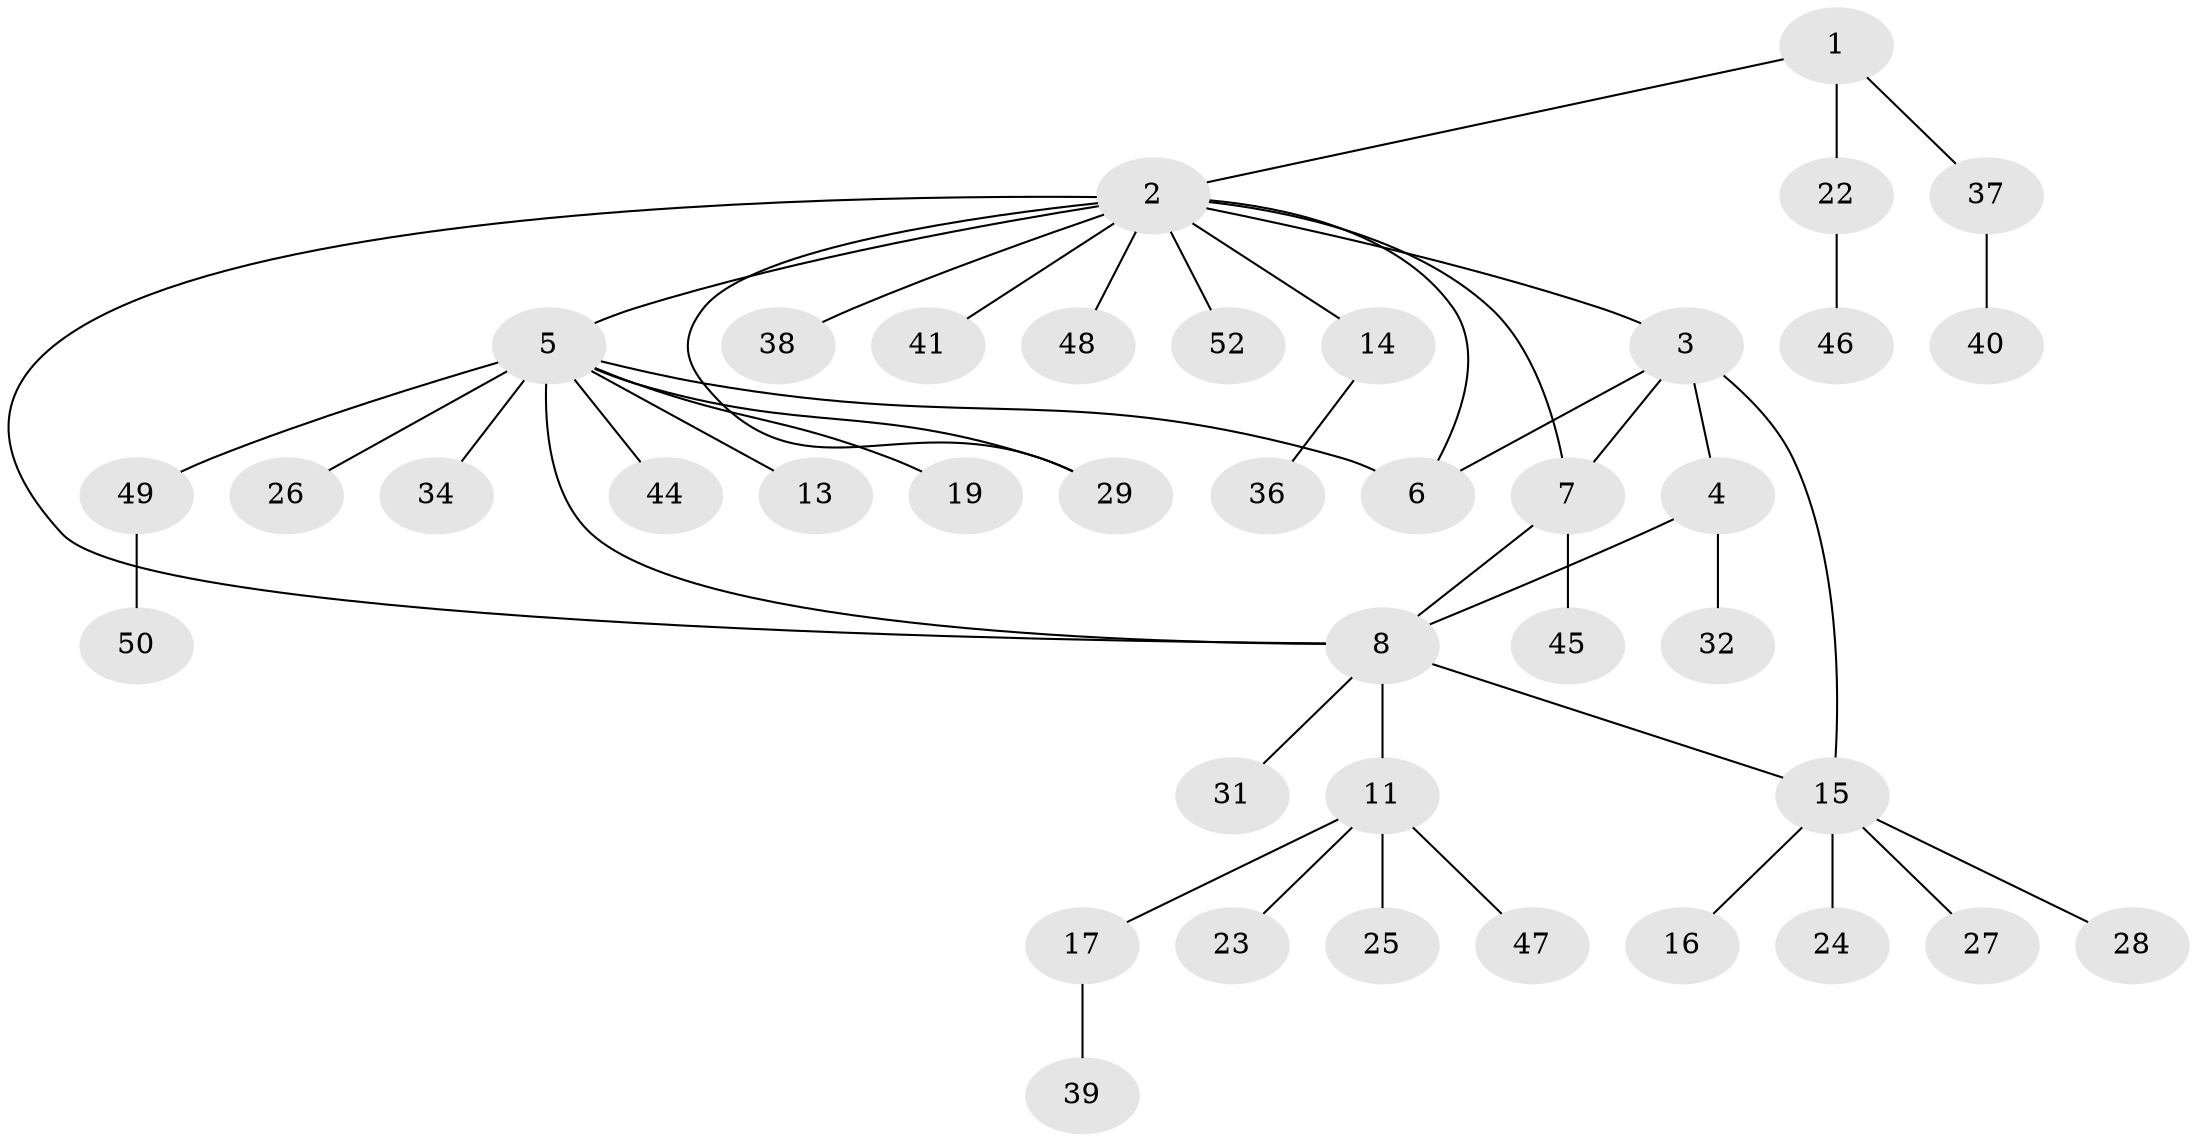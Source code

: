 // original degree distribution, {3: 0.09615384615384616, 7: 0.038461538461538464, 6: 0.057692307692307696, 4: 0.057692307692307696, 11: 0.019230769230769232, 5: 0.019230769230769232, 1: 0.5961538461538461, 2: 0.11538461538461539}
// Generated by graph-tools (version 1.1) at 2025/11/02/27/25 16:11:30]
// undirected, 40 vertices, 47 edges
graph export_dot {
graph [start="1"]
  node [color=gray90,style=filled];
  1;
  2 [super="+9"];
  3 [super="+12"];
  4 [super="+42"];
  5 [super="+33"];
  6;
  7 [super="+21"];
  8 [super="+10"];
  11 [super="+43"];
  13 [super="+35"];
  14 [super="+18"];
  15 [super="+20"];
  16;
  17;
  19;
  22 [super="+30"];
  23;
  24;
  25;
  26;
  27;
  28;
  29;
  31;
  32;
  34;
  36;
  37 [super="+51"];
  38;
  39;
  40;
  41;
  44;
  45;
  46;
  47;
  48;
  49;
  50;
  52;
  1 -- 2;
  1 -- 22;
  1 -- 37;
  2 -- 3;
  2 -- 5;
  2 -- 7;
  2 -- 29;
  2 -- 48;
  2 -- 52;
  2 -- 6;
  2 -- 38;
  2 -- 41;
  2 -- 14;
  2 -- 8;
  3 -- 4;
  3 -- 6;
  3 -- 7;
  3 -- 15;
  4 -- 32;
  4 -- 8;
  5 -- 6;
  5 -- 8;
  5 -- 13;
  5 -- 19;
  5 -- 26;
  5 -- 29;
  5 -- 34;
  5 -- 44;
  5 -- 49;
  7 -- 8;
  7 -- 45;
  8 -- 11;
  8 -- 31;
  8 -- 15;
  11 -- 17;
  11 -- 23;
  11 -- 25;
  11 -- 47;
  14 -- 36;
  15 -- 16;
  15 -- 28;
  15 -- 24;
  15 -- 27;
  17 -- 39;
  22 -- 46;
  37 -- 40;
  49 -- 50;
}
